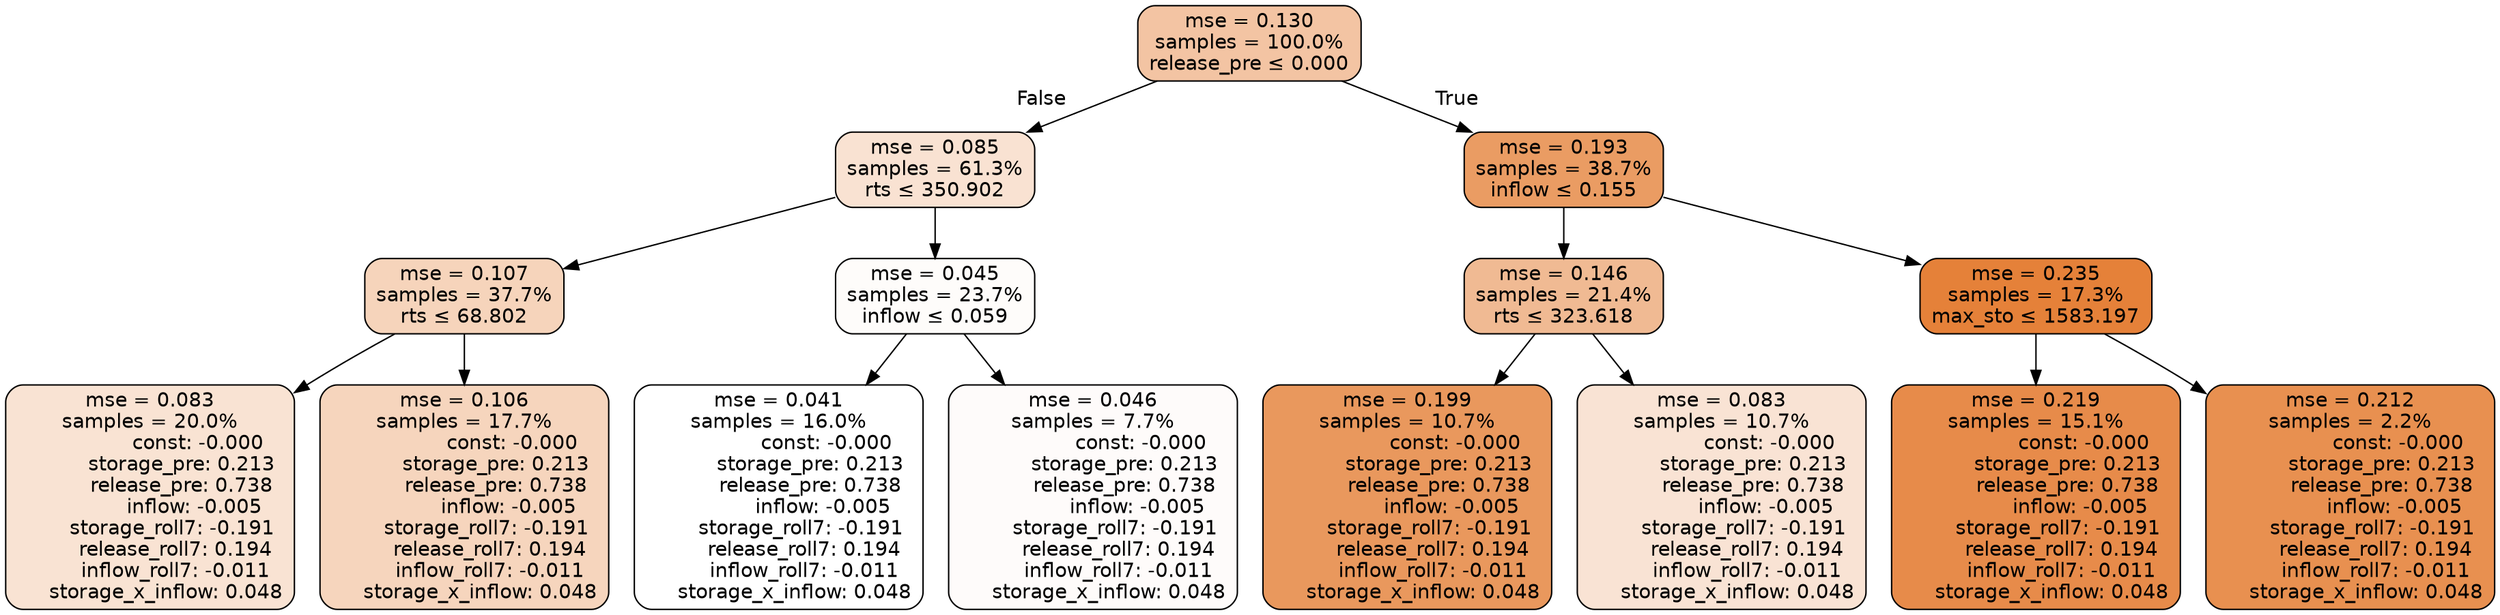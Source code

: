 digraph tree {
node [shape=rectangle, style="filled, rounded", color="black", fontname=helvetica] ;
edge [fontname=helvetica] ;
	"0" [label="mse = 0.130
samples = 100.0%
release_pre &le; 0.000", fillcolor="#f3c4a3"]
	"1" [label="mse = 0.085
samples = 61.3%
rts &le; 350.902", fillcolor="#f9e2d2"]
	"2" [label="mse = 0.107
samples = 37.7%
rts &le; 68.802", fillcolor="#f6d4bb"]
	"3" [label="mse = 0.083
samples = 20.0%
               const: -0.000
          storage_pre: 0.213
          release_pre: 0.738
              inflow: -0.005
       storage_roll7: -0.191
        release_roll7: 0.194
        inflow_roll7: -0.011
     storage_x_inflow: 0.048", fillcolor="#f9e3d3"]
	"4" [label="mse = 0.106
samples = 17.7%
               const: -0.000
          storage_pre: 0.213
          release_pre: 0.738
              inflow: -0.005
       storage_roll7: -0.191
        release_roll7: 0.194
        inflow_roll7: -0.011
     storage_x_inflow: 0.048", fillcolor="#f6d5bd"]
	"5" [label="mse = 0.045
samples = 23.7%
inflow &le; 0.059", fillcolor="#fefcfa"]
	"6" [label="mse = 0.041
samples = 16.0%
               const: -0.000
          storage_pre: 0.213
          release_pre: 0.738
              inflow: -0.005
       storage_roll7: -0.191
        release_roll7: 0.194
        inflow_roll7: -0.011
     storage_x_inflow: 0.048", fillcolor="#ffffff"]
	"7" [label="mse = 0.046
samples = 7.7%
               const: -0.000
          storage_pre: 0.213
          release_pre: 0.738
              inflow: -0.005
       storage_roll7: -0.191
        release_roll7: 0.194
        inflow_roll7: -0.011
     storage_x_inflow: 0.048", fillcolor="#fefbfa"]
	"8" [label="mse = 0.193
samples = 38.7%
inflow &le; 0.155", fillcolor="#ea9c63"]
	"9" [label="mse = 0.146
samples = 21.4%
rts &le; 323.618", fillcolor="#f0ba93"]
	"10" [label="mse = 0.199
samples = 10.7%
               const: -0.000
          storage_pre: 0.213
          release_pre: 0.738
              inflow: -0.005
       storage_roll7: -0.191
        release_roll7: 0.194
        inflow_roll7: -0.011
     storage_x_inflow: 0.048", fillcolor="#e9985d"]
	"11" [label="mse = 0.083
samples = 10.7%
               const: -0.000
          storage_pre: 0.213
          release_pre: 0.738
              inflow: -0.005
       storage_roll7: -0.191
        release_roll7: 0.194
        inflow_roll7: -0.011
     storage_x_inflow: 0.048", fillcolor="#f9e3d4"]
	"12" [label="mse = 0.235
samples = 17.3%
max_sto &le; 1583.197", fillcolor="#e58139"]
	"13" [label="mse = 0.219
samples = 15.1%
               const: -0.000
          storage_pre: 0.213
          release_pre: 0.738
              inflow: -0.005
       storage_roll7: -0.191
        release_roll7: 0.194
        inflow_roll7: -0.011
     storage_x_inflow: 0.048", fillcolor="#e78b4a"]
	"14" [label="mse = 0.212
samples = 2.2%
               const: -0.000
          storage_pre: 0.213
          release_pre: 0.738
              inflow: -0.005
       storage_roll7: -0.191
        release_roll7: 0.194
        inflow_roll7: -0.011
     storage_x_inflow: 0.048", fillcolor="#e89050"]

	"0" -> "1" [labeldistance=2.5, labelangle=45, headlabel="False"]
	"1" -> "2"
	"2" -> "3"
	"2" -> "4"
	"1" -> "5"
	"5" -> "6"
	"5" -> "7"
	"0" -> "8" [labeldistance=2.5, labelangle=-45, headlabel="True"]
	"8" -> "9"
	"9" -> "10"
	"9" -> "11"
	"8" -> "12"
	"12" -> "13"
	"12" -> "14"
}